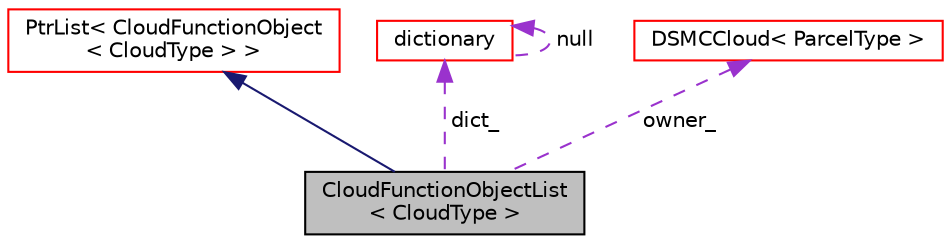 digraph "CloudFunctionObjectList&lt; CloudType &gt;"
{
  bgcolor="transparent";
  edge [fontname="Helvetica",fontsize="10",labelfontname="Helvetica",labelfontsize="10"];
  node [fontname="Helvetica",fontsize="10",shape=record];
  Node1 [label="CloudFunctionObjectList\l\< CloudType \>",height=0.2,width=0.4,color="black", fillcolor="grey75", style="filled", fontcolor="black"];
  Node2 -> Node1 [dir="back",color="midnightblue",fontsize="10",style="solid",fontname="Helvetica"];
  Node2 [label="PtrList\< CloudFunctionObject\l\< CloudType \> \>",height=0.2,width=0.4,color="red",URL="$a02033.html"];
  Node3 -> Node1 [dir="back",color="darkorchid3",fontsize="10",style="dashed",label=" dict_" ,fontname="Helvetica"];
  Node3 [label="dictionary",height=0.2,width=0.4,color="red",URL="$a00523.html",tooltip="A list of keyword definitions, which are a keyword followed by any number of values (e..."];
  Node3 -> Node3 [dir="back",color="darkorchid3",fontsize="10",style="dashed",label=" null" ,fontname="Helvetica"];
  Node4 -> Node1 [dir="back",color="darkorchid3",fontsize="10",style="dashed",label=" owner_" ,fontname="Helvetica"];
  Node4 [label="DSMCCloud\< ParcelType \>",height=0.2,width=0.4,color="red",URL="$a00582.html",tooltip="Templated base class for dsmc cloud. "];
}
